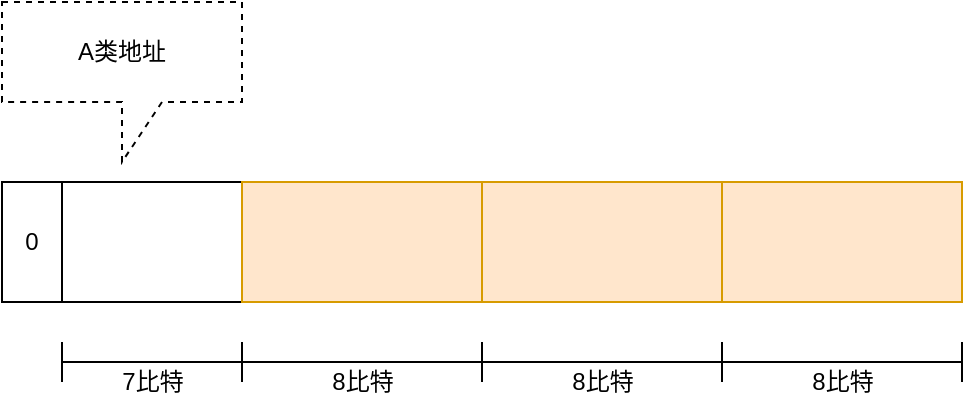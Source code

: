 <mxfile version="15.8.3" type="github">
  <diagram id="Qq5C69NFlL0HfK2X9Q70" name="Page-1">
    <mxGraphModel dx="1422" dy="793" grid="1" gridSize="10" guides="1" tooltips="1" connect="1" arrows="1" fold="1" page="1" pageScale="1" pageWidth="827" pageHeight="1169" math="0" shadow="0">
      <root>
        <mxCell id="0" />
        <mxCell id="1" parent="0" />
        <mxCell id="-czU6FzXXMo7qLIf89Yj-1" value="" style="rounded=0;whiteSpace=wrap;html=1;" vertex="1" parent="1">
          <mxGeometry x="120" y="160" width="120" height="60" as="geometry" />
        </mxCell>
        <mxCell id="-czU6FzXXMo7qLIf89Yj-2" value="" style="rounded=0;whiteSpace=wrap;html=1;fillColor=#ffe6cc;strokeColor=#d79b00;" vertex="1" parent="1">
          <mxGeometry x="240" y="160" width="120" height="60" as="geometry" />
        </mxCell>
        <mxCell id="-czU6FzXXMo7qLIf89Yj-3" value="" style="rounded=0;whiteSpace=wrap;html=1;fillColor=#ffe6cc;strokeColor=#d79b00;" vertex="1" parent="1">
          <mxGeometry x="360" y="160" width="120" height="60" as="geometry" />
        </mxCell>
        <mxCell id="-czU6FzXXMo7qLIf89Yj-4" value="" style="rounded=0;whiteSpace=wrap;html=1;fillColor=#ffe6cc;strokeColor=#d79b00;" vertex="1" parent="1">
          <mxGeometry x="480" y="160" width="120" height="60" as="geometry" />
        </mxCell>
        <mxCell id="-czU6FzXXMo7qLIf89Yj-5" value="A类地址" style="shape=callout;whiteSpace=wrap;html=1;perimeter=calloutPerimeter;dashed=1;" vertex="1" parent="1">
          <mxGeometry x="120" y="70" width="120" height="80" as="geometry" />
        </mxCell>
        <mxCell id="-czU6FzXXMo7qLIf89Yj-8" value="" style="shape=crossbar;whiteSpace=wrap;html=1;rounded=1;" vertex="1" parent="1">
          <mxGeometry x="240" y="240" width="120" height="20" as="geometry" />
        </mxCell>
        <mxCell id="-czU6FzXXMo7qLIf89Yj-9" value="8比特" style="text;html=1;resizable=0;autosize=1;align=center;verticalAlign=middle;points=[];fillColor=none;strokeColor=none;rounded=0;dashed=1;" vertex="1" parent="1">
          <mxGeometry x="275" y="250" width="50" height="20" as="geometry" />
        </mxCell>
        <mxCell id="-czU6FzXXMo7qLIf89Yj-10" value="" style="shape=crossbar;whiteSpace=wrap;html=1;rounded=1;" vertex="1" parent="1">
          <mxGeometry x="360" y="240" width="120" height="20" as="geometry" />
        </mxCell>
        <mxCell id="-czU6FzXXMo7qLIf89Yj-11" value="8比特" style="text;html=1;resizable=0;autosize=1;align=center;verticalAlign=middle;points=[];fillColor=none;strokeColor=none;rounded=0;" vertex="1" parent="1">
          <mxGeometry x="395" y="250" width="50" height="20" as="geometry" />
        </mxCell>
        <mxCell id="-czU6FzXXMo7qLIf89Yj-12" value="" style="shape=crossbar;whiteSpace=wrap;html=1;rounded=1;" vertex="1" parent="1">
          <mxGeometry x="480" y="240" width="120" height="20" as="geometry" />
        </mxCell>
        <mxCell id="-czU6FzXXMo7qLIf89Yj-13" value="8比特" style="text;html=1;resizable=0;autosize=1;align=center;verticalAlign=middle;points=[];fillColor=none;strokeColor=none;rounded=0;dashed=1;" vertex="1" parent="1">
          <mxGeometry x="515" y="250" width="50" height="20" as="geometry" />
        </mxCell>
        <mxCell id="-czU6FzXXMo7qLIf89Yj-14" value="" style="shape=crossbar;whiteSpace=wrap;html=1;rounded=1;" vertex="1" parent="1">
          <mxGeometry x="150" y="240" width="90" height="20" as="geometry" />
        </mxCell>
        <mxCell id="-czU6FzXXMo7qLIf89Yj-20" value="7比特" style="text;html=1;resizable=0;autosize=1;align=center;verticalAlign=middle;points=[];fillColor=none;strokeColor=none;rounded=0;" vertex="1" parent="1">
          <mxGeometry x="170" y="250" width="50" height="20" as="geometry" />
        </mxCell>
        <mxCell id="-czU6FzXXMo7qLIf89Yj-21" value="0" style="rounded=0;whiteSpace=wrap;html=1;" vertex="1" parent="1">
          <mxGeometry x="120" y="160" width="30" height="60" as="geometry" />
        </mxCell>
      </root>
    </mxGraphModel>
  </diagram>
</mxfile>
